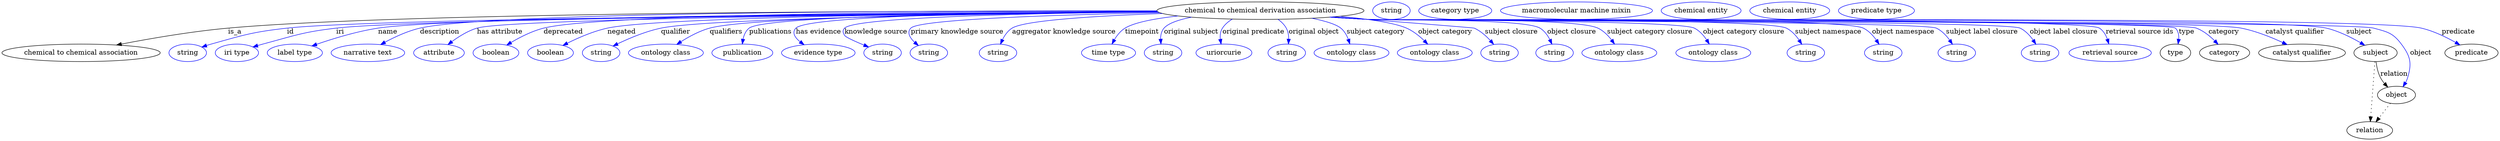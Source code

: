 digraph {
	graph [bb="0,0,5123.1,283"];
	node [label="\N"];
	"chemical to chemical derivation association"	[height=0.5,
		label="chemical to chemical derivation association",
		pos="2582.5,265",
		width=5.9036];
	"chemical to chemical association"	[height=0.5,
		pos="162.49,178",
		width=4.5135];
	"chemical to chemical derivation association" -> "chemical to chemical association"	[label=is_a,
		lp="478.49,221.5",
		pos="e,235.33,194.16 2369.7,264.47 1908.6,264.85 829.26,262.03 464.49,229 389.78,222.24 305.65,207.73 245.2,196.08"];
	id	[color=blue,
		height=0.5,
		label=string,
		pos="381.49,178",
		width=1.0652];
	"chemical to chemical derivation association" -> id	[color=blue,
		label=id,
		lp="591.49,221.5",
		pos="e,410.48,189.95 2371.7,262.6 1894.1,259.1 757.96,248.8 584.49,229 514.51,221.01 497.27,215.13 429.49,196 426.38,195.12 423.18,194.15 \
419.99,193.13",
		style=solid];
	iri	[color=blue,
		height=0.5,
		label="iri type",
		pos="482.49,178",
		width=1.2277];
	"chemical to chemical derivation association" -> iri	[color=blue,
		label=iri,
		lp="693.49,221.5",
		pos="e,515.42,190.09 2371.6,262.47 1912.2,258.78 848.84,248.28 685.49,229 617.7,221 601.39,213.78 535.49,196 532.12,195.09 528.65,194.1 \
525.17,193.07",
		style=solid];
	name	[color=blue,
		height=0.5,
		label="label type",
		pos="601.49,178",
		width=1.5707];
	"chemical to chemical derivation association" -> name	[color=blue,
		label=name,
		lp="791.49,221.5",
		pos="e,636.35,192.24 2371.1,263.08 1927.1,260.69 925.53,252.71 771.49,229 727.9,222.29 679.82,207.42 645.95,195.63",
		style=solid];
	description	[color=blue,
		height=0.5,
		label="narrative text",
		pos="751.49,178",
		width=2.0943];
	"chemical to chemical derivation association" -> description	[color=blue,
		label=description,
		lp="897.99,221.5",
		pos="e,777.36,195 2369.9,264.65 1941,265.25 1000.8,262.63 857.49,229 832.41,223.11 806.21,210.82 786.13,199.9",
		style=solid];
	"has attribute"	[color=blue,
		height=0.5,
		label=attribute,
		pos="896.49,178",
		width=1.4443];
	"chemical to chemical derivation association" -> "has attribute"	[color=blue,
		label="has attribute",
		lp="1020.5,221.5",
		pos="e,914.6,194.97 2372,262.47 1950.8,259 1039,249.19 973.49,229 955.07,223.33 936.87,211.86 922.8,201.34",
		style=solid];
	deprecated	[color=blue,
		height=0.5,
		label=boolean,
		pos="1013.5,178",
		width=1.2999];
	"chemical to chemical derivation association" -> deprecated	[color=blue,
		label=deprecated,
		lp="1151,221.5",
		pos="e,1035.4,194 2370,264.22 1991.4,263.82 1228.9,259.21 1110.5,229 1086.8,222.96 1062.4,210.33 1044,199.27",
		style=solid];
	negated	[color=blue,
		height=0.5,
		label=boolean,
		pos="1125.5,178",
		width=1.2999];
	"chemical to chemical derivation association" -> negated	[color=blue,
		label=negated,
		lp="1270.5,221.5",
		pos="e,1150.8,193.27 2371.2,262.88 2021,260.36 1348.4,252.51 1241.5,229 1212.8,222.69 1182.4,209.31 1159.9,197.97",
		style=solid];
	qualifier	[color=blue,
		height=0.5,
		label=string,
		pos="1228.5,178",
		width=1.0652];
	"chemical to chemical derivation association" -> qualifier	[color=blue,
		label=qualifier,
		lp="1381.5,221.5",
		pos="e,1253.1,192.08 2372.6,262.11 2047.2,258.55 1448.2,249.33 1351.5,229 1320,222.38 1286.3,208.13 1262.2,196.53",
		style=solid];
	qualifiers	[color=blue,
		height=0.5,
		label="ontology class",
		pos="1361.5,178",
		width=2.1304];
	"chemical to chemical derivation association" -> qualifiers	[color=blue,
		label=qualifiers,
		lp="1485,221.5",
		pos="e,1383.8,195.41 2371.5,262.84 2068.5,260.36 1537.3,252.66 1451.5,229 1430.5,223.23 1409.2,211.67 1392.6,201.12",
		style=solid];
	publications	[color=blue,
		height=0.5,
		label=publication,
		pos="1518.5,178",
		width=1.7332];
	"chemical to chemical derivation association" -> publications	[color=blue,
		label=publications,
		lp="1576.5,221.5",
		pos="e,1518.4,196.18 2370.8,263.29 2073.6,261.39 1564.9,254.41 1532.5,229 1525.5,223.48 1521.8,214.73 1519.9,206.08",
		style=solid];
	"has evidence"	[color=blue,
		height=0.5,
		label="evidence type",
		pos="1674.5,178",
		width=2.0943];
	"chemical to chemical derivation association" -> "has evidence"	[color=blue,
		label="has evidence",
		lp="1675,221.5",
		pos="e,1645.3,194.71 2370.4,263.58 2097.1,261.98 1653.8,255.31 1628.5,229 1619.7,219.91 1626.3,209.68 1637,200.86",
		style=solid];
	"knowledge source"	[color=blue,
		height=0.5,
		label=string,
		pos="1806.5,178",
		width=1.0652];
	"chemical to chemical derivation association" -> "knowledge source"	[color=blue,
		label="knowledge source",
		lp="1793,221.5",
		pos="e,1777.7,190.14 2371.7,262.58 2126,259.85 1750.5,251.94 1728.5,229 1723.9,224.19 1724.9,219.6 1728.5,214 1731,210.08 1749.9,201.57 \
1768.4,193.92",
		style=solid];
	"primary knowledge source"	[color=blue,
		height=0.5,
		label=string,
		pos="1901.5,178",
		width=1.0652];
	"chemical to chemical derivation association" -> "primary knowledge source"	[color=blue,
		label="primary knowledge source",
		lp="1959.5,221.5",
		pos="e,1880,193.09 2375.4,260.82 2169.6,256.61 1882.1,247.46 1864.5,229 1855.9,220 1862.5,208.99 1872.4,199.59",
		style=solid];
	"aggregator knowledge source"	[color=blue,
		height=0.5,
		label=string,
		pos="2043.5,178",
		width=1.0652];
	"chemical to chemical derivation association" -> "aggregator knowledge source"	[color=blue,
		label="aggregator knowledge source",
		lp="2179,221.5",
		pos="e,2048.6,195.92 2381.2,259.13 2250.3,254.43 2099,245.49 2072.5,229 2063.6,223.49 2057.2,214.21 2052.7,205.14",
		style=solid];
	timepoint	[color=blue,
		height=0.5,
		label="time type",
		pos="2270.5,178",
		width=1.5346];
	"chemical to chemical derivation association" -> timepoint	[color=blue,
		label=timepoint,
		lp="2339.5,221.5",
		pos="e,2277.6,196.25 2413.2,254.08 2366.9,248.87 2324,240.97 2304.5,229 2295.2,223.33 2287.9,214.07 2282.4,205.05",
		style=solid];
	"original subject"	[color=blue,
		height=0.5,
		label=string,
		pos="2382.5,178",
		width=1.0652];
	"chemical to chemical derivation association" -> "original subject"	[color=blue,
		label="original subject",
		lp="2440.5,221.5",
		pos="e,2378.2,196.27 2440.9,251.54 2415,246.42 2393.4,239.19 2384.5,229 2379.1,222.84 2377.4,214.44 2377.4,206.28",
		style=solid];
	"original predicate"	[color=blue,
		height=0.5,
		label=uriorcurie,
		pos="2507.5,178",
		width=1.5887];
	"chemical to chemical derivation association" -> "original predicate"	[color=blue,
		label="original predicate",
		lp="2568,221.5",
		pos="e,2501.7,196.05 2524.6,247.47 2516.6,242.76 2509.5,236.73 2504.5,229 2500.1,222.3 2499.3,213.98 2500,206.06",
		style=solid];
	"original object"	[color=blue,
		height=0.5,
		label=string,
		pos="2636.5,178",
		width=1.0652];
	"chemical to chemical derivation association" -> "original object"	[color=blue,
		label="original object",
		lp="2692,221.5",
		pos="e,2640,196.23 2618.5,247.11 2625.3,242.25 2631.5,236.24 2635.5,229 2639.2,222.2 2640.5,214.06 2640.5,206.33",
		style=solid];
	"subject category"	[color=blue,
		height=0.5,
		label="ontology class",
		pos="2769.5,178",
		width=2.1304];
	"chemical to chemical derivation association" -> "subject category"	[color=blue,
		label="subject category",
		lp="2819,221.5",
		pos="e,2766.1,196.3 2688.2,249.33 2714.1,244.03 2737.3,237.27 2747.5,229 2754.7,223.15 2759.6,214.48 2762.9,205.99",
		style=solid];
	"object category"	[color=blue,
		height=0.5,
		label="ontology class",
		pos="2940.5,178",
		width=2.1304];
	"chemical to chemical derivation association" -> "object category"	[color=blue,
		label="object category",
		lp="2962,221.5",
		pos="e,2926,195.88 2745.8,253.43 2802,247.98 2857.2,240.1 2882.5,229 2896.1,223.04 2908.8,212.77 2918.9,203.09",
		style=solid];
	"subject closure"	[color=blue,
		height=0.5,
		label=string,
		pos="3073.5,178",
		width=1.0652];
	"chemical to chemical derivation association" -> "subject closure"	[color=blue,
		label="subject closure",
		lp="3098,221.5",
		pos="e,3061.4,195.57 2733.1,252.29 2859.5,242.41 3019.8,229.76 3021.5,229 3034.3,223.24 3045.8,212.95 3054.8,203.19",
		style=solid];
	"object closure"	[color=blue,
		height=0.5,
		label=string,
		pos="3186.5,178",
		width=1.0652];
	"chemical to chemical derivation association" -> "object closure"	[color=blue,
		label="object closure",
		lp="3221.5,221.5",
		pos="e,3181.1,196 2731.1,252.1 2755.6,250.28 2780.8,248.51 2804.5,247 2843.6,244.5 3122.9,249.16 3156.5,229 3165.5,223.59 3172.1,214.33 \
3176.8,205.24",
		style=solid];
	"subject category closure"	[color=blue,
		height=0.5,
		label="ontology class",
		pos="3319.5,178",
		width=2.1304];
	"chemical to chemical derivation association" -> "subject category closure"	[color=blue,
		label="subject category closure",
		lp="3382,221.5",
		pos="e,3309.6,196.21 2729.3,251.96 2754.4,250.13 2780.2,248.39 2804.5,247 2856.8,244 3228.2,251.48 3275.5,229 3286.8,223.63 3296.4,213.85 \
3303.7,204.36",
		style=solid];
	"object category closure"	[color=blue,
		height=0.5,
		label="ontology class",
		pos="3512.5,178",
		width=2.1304];
	"chemical to chemical derivation association" -> "object category closure"	[color=blue,
		label="object category closure",
		lp="3575,221.5",
		pos="e,3504.2,196.22 2727.8,251.83 2753.3,249.99 2779.7,248.28 2804.5,247 2841.6,245.08 3440.3,245.76 3473.5,229 3483.9,223.74 3492.4,\
214.25 3498.8,204.94",
		style=solid];
	"subject namespace"	[color=blue,
		height=0.5,
		label=string,
		pos="3702.5,178",
		width=1.0652];
	"chemical to chemical derivation association" -> "subject namespace"	[color=blue,
		label="subject namespace",
		lp="3748.5,221.5",
		pos="e,3694.2,195.76 2726.9,251.77 2752.7,249.92 2779.4,248.22 2804.5,247 2852.1,244.68 3619.7,250.1 3662.5,229 3673.3,223.65 3682.2,\
213.83 3688.8,204.29",
		style=solid];
	"object namespace"	[color=blue,
		height=0.5,
		label=string,
		pos="3861.5,178",
		width=1.0652];
	"chemical to chemical derivation association" -> "object namespace"	[color=blue,
		label="object namespace",
		lp="3902.5,221.5",
		pos="e,3852.9,195.78 2726.6,251.73 2752.5,249.87 2779.3,248.19 2804.5,247 2860.9,244.34 3769.7,253.6 3820.5,229 3831.5,223.68 3840.5,\
213.86 3847.3,204.33",
		style=solid];
	"subject label closure"	[color=blue,
		height=0.5,
		label=string,
		pos="4012.5,178",
		width=1.0652];
	"chemical to chemical derivation association" -> "subject label closure"	[color=blue,
		label="subject label closure",
		lp="4064.5,221.5",
		pos="e,4003.6,195.8 2726,251.72 2752.1,249.86 2779.1,248.17 2804.5,247 2836.8,245.51 3941.2,242.91 3970.5,229 3981.6,223.71 3990.9,213.89 \
3997.8,204.35",
		style=solid];
	"object label closure"	[color=blue,
		height=0.5,
		label=string,
		pos="4183.5,178",
		width=1.0652];
	"chemical to chemical derivation association" -> "object label closure"	[color=blue,
		label="object label closure",
		lp="4232,221.5",
		pos="e,4174.9,195.8 2726,251.68 2752.1,249.82 2779.1,248.14 2804.5,247 2841.6,245.33 4109,245.12 4142.5,229 4153.5,223.71 4162.5,213.89 \
4169.3,204.35",
		style=solid];
	"retrieval source ids"	[color=blue,
		height=0.5,
		label="retrieval source",
		pos="4327.5,178",
		width=2.347];
	"chemical to chemical derivation association" -> "retrieval source ids"	[color=blue,
		label="retrieval source ids",
		lp="4388,221.5",
		pos="e,4324.7,196.48 2725.7,251.67 2751.9,249.8 2779,248.13 2804.5,247 2846.1,245.16 4270.7,252 4305.5,229 4313.4,223.76 4318.5,214.95 \
4321.8,206.18",
		style=solid];
	type	[height=0.5,
		pos="4461.5,178",
		width=0.86659];
	"chemical to chemical derivation association" -> type	[color=blue,
		label=type,
		lp="4484.5,221.5",
		pos="e,4467,196.13 2725.4,251.67 2751.7,249.79 2778.9,248.12 2804.5,247 2827.5,246 4445.3,245.36 4461.5,229 4467.4,223.03 4468.8,214.44 \
4468.3,206.06",
		style=solid];
	category	[height=0.5,
		pos="4562.5,178",
		width=1.4263];
	"chemical to chemical derivation association" -> category	[color=blue,
		label=category,
		lp="4561,221.5",
		pos="e,4549.2,195.45 2725.4,251.66 2751.7,249.79 2778.9,248.11 2804.5,247 2851.7,244.95 4460.3,245.68 4504.5,229 4518.8,223.61 4531.9,\
213.01 4542,202.95",
		style=solid];
	"catalyst qualifier"	[height=0.5,
		pos="4720.5,178",
		width=2.4734];
	"chemical to chemical derivation association" -> "catalyst qualifier"	[color=blue,
		label="catalyst qualifier",
		lp="4707,221.5",
		pos="e,4690.1,194.97 2725.4,251.65 2751.7,249.78 2778.9,248.11 2804.5,247 2904,242.7 4498.8,248.45 4596.5,229 4625.9,223.13 4657.3,210.43 \
4681.1,199.3",
		style=solid];
	subject	[height=0.5,
		pos="4871.5,178",
		width=1.2277];
	"chemical to chemical derivation association" -> subject	[color=blue,
		label=subject,
		lp="4838.5,221.5",
		pos="e,4849.2,193.87 2725.1,251.65 2751.5,249.78 2778.8,248.1 2804.5,247 2913.7,242.33 4665.2,254.59 4771.5,229 4796,223.1 4821.3,210.34 \
4840.4,199.18",
		style=solid];
	object	[height=0.5,
		pos="4914.5,91",
		width=1.0832];
	"chemical to chemical derivation association" -> object	[color=blue,
		label=object,
		lp="4964.5,178",
		pos="e,4927.9,108.09 2725.1,251.64 2751.5,249.77 2778.8,248.09 2804.5,247 2861.8,244.56 4813.2,244.33 4868.5,229 4896.3,221.28 4907.3,\
219.22 4924.5,196 4943.1,170.92 4946.4,156.9 4937.5,127 4936.5,123.55 4935,120.13 4933.2,116.85",
		style=solid];
	predicate	[height=0.5,
		pos="5068.5,178",
		width=1.5165];
	"chemical to chemical derivation association" -> predicate	[color=blue,
		label=predicate,
		lp="5041.5,221.5",
		pos="e,5044.7,194.36 2725.1,251.64 2751.5,249.76 2778.8,248.09 2804.5,247 2924.4,241.91 4848.6,256.39 4965.5,229 4990.4,223.17 5016.3,\
210.57 5035.9,199.48",
		style=solid];
	association_type	[color=blue,
		height=0.5,
		label=string,
		pos="2851.5,265",
		width=1.0652];
	association_category	[color=blue,
		height=0.5,
		label="category type",
		pos="2982.5,265",
		width=2.0762];
	"chemical to chemical derivation association_catalyst qualifier"	[color=blue,
		height=0.5,
		label="macromolecular machine mixin",
		pos="3231.5,265",
		width=4.3329];
	subject -> object	[label=relation,
		lp="4909.5,134.5",
		pos="e,4896.6,107.23 4872.6,159.55 4873.8,149.57 4876.3,137.07 4881.5,127 4883.7,122.68 4886.6,118.52 4889.8,114.66"];
	relation	[height=0.5,
		pos="4859.5,18",
		width=1.2999];
	subject -> relation	[pos="e,4860.8,36.188 4870.2,159.79 4868.1,132.48 4864,78.994 4861.6,46.38",
		style=dotted];
	"chemical to chemical derivation association_subject"	[color=blue,
		height=0.5,
		label="chemical entity",
		pos="3487.5,265",
		width=2.2748];
	object -> relation	[pos="e,4872.3,35.54 4902,73.889 4895.1,64.939 4886.3,53.617 4878.5,43.584",
		style=dotted];
	"chemical to chemical derivation association_object"	[color=blue,
		height=0.5,
		label="chemical entity",
		pos="3669.5,265",
		width=2.2748];
	"chemical to chemical derivation association_predicate"	[color=blue,
		height=0.5,
		label="predicate type",
		pos="3847.5,265",
		width=2.1665];
}
